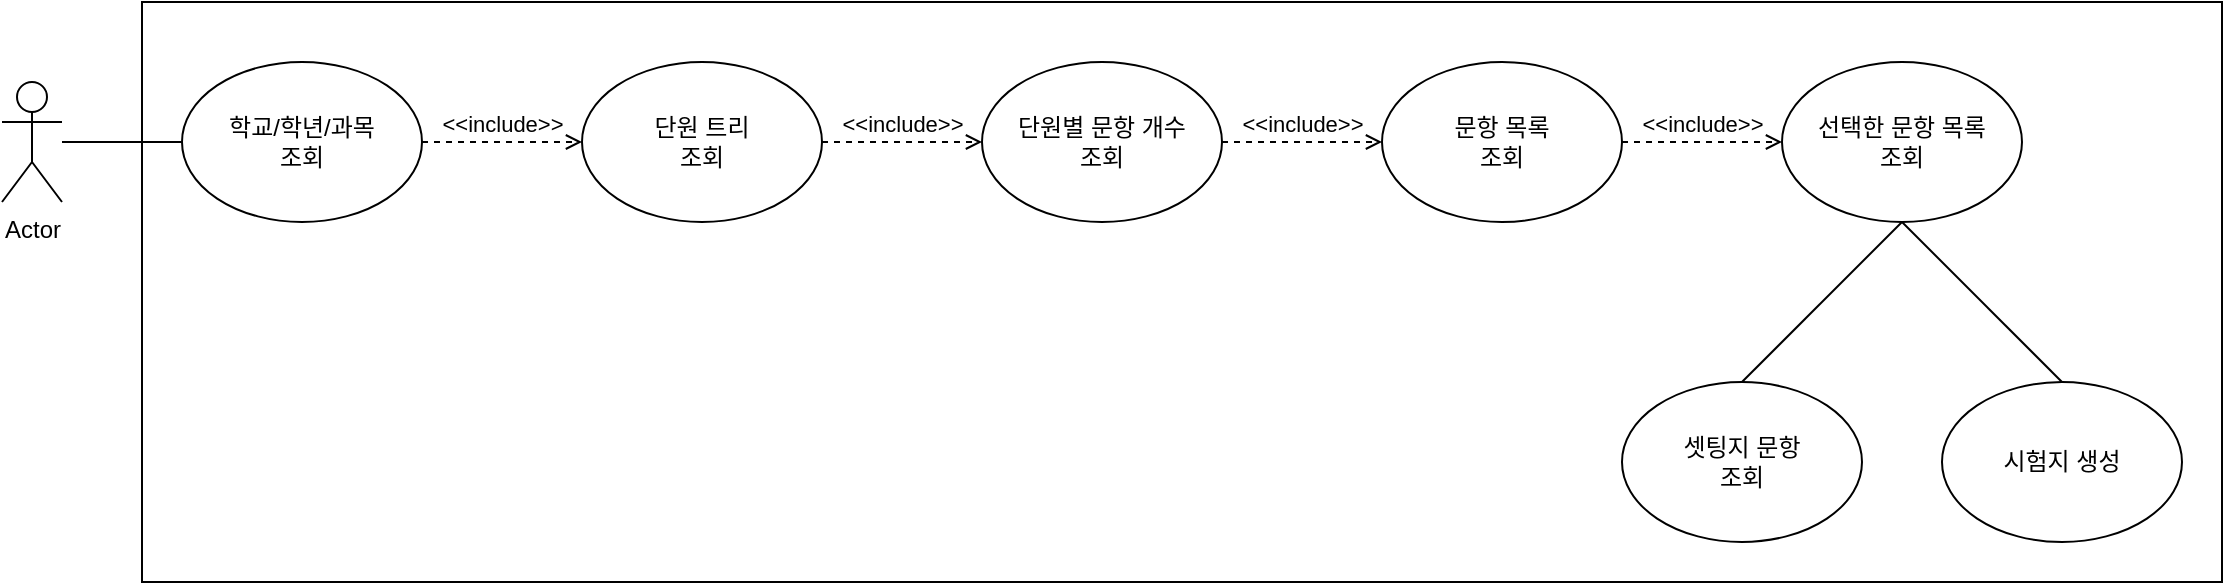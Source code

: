 <mxfile version="21.2.1" type="github">
  <diagram name="페이지-1" id="zTV3JI7mFNbNnCu1XS13">
    <mxGraphModel dx="1434" dy="796" grid="1" gridSize="10" guides="1" tooltips="1" connect="1" arrows="1" fold="1" page="1" pageScale="1" pageWidth="1169" pageHeight="827" math="0" shadow="0">
      <root>
        <mxCell id="0" />
        <mxCell id="1" parent="0" />
        <mxCell id="SqzYUuBk0vN12Bb9rYLq-1" value="" style="rounded=0;whiteSpace=wrap;html=1;" vertex="1" parent="1">
          <mxGeometry x="120" y="40" width="1040" height="290" as="geometry" />
        </mxCell>
        <mxCell id="SqzYUuBk0vN12Bb9rYLq-2" value="Actor" style="shape=umlActor;verticalLabelPosition=bottom;verticalAlign=top;html=1;outlineConnect=0;" vertex="1" parent="1">
          <mxGeometry x="50" y="80" width="30" height="60" as="geometry" />
        </mxCell>
        <mxCell id="SqzYUuBk0vN12Bb9rYLq-3" value="학교/학년/과목&lt;br&gt;조회" style="ellipse;whiteSpace=wrap;html=1;" vertex="1" parent="1">
          <mxGeometry x="140" y="70" width="120" height="80" as="geometry" />
        </mxCell>
        <mxCell id="SqzYUuBk0vN12Bb9rYLq-4" value="단원 트리&lt;br&gt;조회" style="ellipse;whiteSpace=wrap;html=1;" vertex="1" parent="1">
          <mxGeometry x="340" y="70" width="120" height="80" as="geometry" />
        </mxCell>
        <mxCell id="SqzYUuBk0vN12Bb9rYLq-5" value="단원별 문항 개수 &lt;br&gt;조회" style="ellipse;whiteSpace=wrap;html=1;" vertex="1" parent="1">
          <mxGeometry x="540" y="70" width="120" height="80" as="geometry" />
        </mxCell>
        <mxCell id="SqzYUuBk0vN12Bb9rYLq-6" value="문항 목록&lt;br&gt;조회" style="ellipse;whiteSpace=wrap;html=1;" vertex="1" parent="1">
          <mxGeometry x="740" y="70" width="120" height="80" as="geometry" />
        </mxCell>
        <mxCell id="SqzYUuBk0vN12Bb9rYLq-7" value="선택한 문항 목록&lt;br&gt;조회" style="ellipse;whiteSpace=wrap;html=1;" vertex="1" parent="1">
          <mxGeometry x="940" y="70" width="120" height="80" as="geometry" />
        </mxCell>
        <mxCell id="SqzYUuBk0vN12Bb9rYLq-8" value="시험지 생성" style="ellipse;whiteSpace=wrap;html=1;" vertex="1" parent="1">
          <mxGeometry x="1020" y="230" width="120" height="80" as="geometry" />
        </mxCell>
        <mxCell id="SqzYUuBk0vN12Bb9rYLq-9" value="셋팅지 문항&lt;br&gt;조회" style="ellipse;whiteSpace=wrap;html=1;" vertex="1" parent="1">
          <mxGeometry x="860" y="230" width="120" height="80" as="geometry" />
        </mxCell>
        <mxCell id="SqzYUuBk0vN12Bb9rYLq-10" value="&amp;lt;&amp;lt;include&amp;gt;&amp;gt;" style="html=1;verticalAlign=bottom;labelBackgroundColor=none;endArrow=open;endFill=0;dashed=1;rounded=0;exitX=1;exitY=0.5;exitDx=0;exitDy=0;entryX=0;entryY=0.5;entryDx=0;entryDy=0;" edge="1" parent="1" source="SqzYUuBk0vN12Bb9rYLq-3" target="SqzYUuBk0vN12Bb9rYLq-4">
          <mxGeometry width="160" relative="1" as="geometry">
            <mxPoint x="450" y="30" as="sourcePoint" />
            <mxPoint x="610" y="30" as="targetPoint" />
          </mxGeometry>
        </mxCell>
        <mxCell id="SqzYUuBk0vN12Bb9rYLq-11" value="&amp;lt;&amp;lt;include&amp;gt;&amp;gt;" style="html=1;verticalAlign=bottom;labelBackgroundColor=none;endArrow=open;endFill=0;dashed=1;rounded=0;exitX=1;exitY=0.5;exitDx=0;exitDy=0;entryX=0;entryY=0.5;entryDx=0;entryDy=0;" edge="1" parent="1" source="SqzYUuBk0vN12Bb9rYLq-4" target="SqzYUuBk0vN12Bb9rYLq-5">
          <mxGeometry width="160" relative="1" as="geometry">
            <mxPoint x="450" y="30" as="sourcePoint" />
            <mxPoint x="610" y="30" as="targetPoint" />
          </mxGeometry>
        </mxCell>
        <mxCell id="SqzYUuBk0vN12Bb9rYLq-12" value="&amp;lt;&amp;lt;include&amp;gt;&amp;gt;" style="html=1;verticalAlign=bottom;labelBackgroundColor=none;endArrow=open;endFill=0;dashed=1;rounded=0;exitX=1;exitY=0.5;exitDx=0;exitDy=0;entryX=0;entryY=0.5;entryDx=0;entryDy=0;" edge="1" parent="1" source="SqzYUuBk0vN12Bb9rYLq-5" target="SqzYUuBk0vN12Bb9rYLq-6">
          <mxGeometry width="160" relative="1" as="geometry">
            <mxPoint x="450" y="30" as="sourcePoint" />
            <mxPoint x="610" y="30" as="targetPoint" />
          </mxGeometry>
        </mxCell>
        <mxCell id="SqzYUuBk0vN12Bb9rYLq-13" value="&amp;lt;&amp;lt;include&amp;gt;&amp;gt;" style="html=1;verticalAlign=bottom;labelBackgroundColor=none;endArrow=open;endFill=0;dashed=1;rounded=0;exitX=1;exitY=0.5;exitDx=0;exitDy=0;entryX=0;entryY=0.5;entryDx=0;entryDy=0;" edge="1" parent="1" source="SqzYUuBk0vN12Bb9rYLq-6" target="SqzYUuBk0vN12Bb9rYLq-7">
          <mxGeometry width="160" relative="1" as="geometry">
            <mxPoint x="450" y="30" as="sourcePoint" />
            <mxPoint x="610" y="30" as="targetPoint" />
          </mxGeometry>
        </mxCell>
        <mxCell id="SqzYUuBk0vN12Bb9rYLq-14" value="" style="endArrow=none;html=1;rounded=0;entryX=0.5;entryY=1;entryDx=0;entryDy=0;exitX=0.5;exitY=0;exitDx=0;exitDy=0;" edge="1" parent="1" source="SqzYUuBk0vN12Bb9rYLq-9" target="SqzYUuBk0vN12Bb9rYLq-7">
          <mxGeometry relative="1" as="geometry">
            <mxPoint x="560" y="30" as="sourcePoint" />
            <mxPoint x="720" y="30" as="targetPoint" />
          </mxGeometry>
        </mxCell>
        <mxCell id="SqzYUuBk0vN12Bb9rYLq-15" value="" style="endArrow=none;html=1;rounded=0;entryX=0.5;entryY=0;entryDx=0;entryDy=0;" edge="1" parent="1" target="SqzYUuBk0vN12Bb9rYLq-8">
          <mxGeometry relative="1" as="geometry">
            <mxPoint x="1000" y="150" as="sourcePoint" />
            <mxPoint x="720" y="30" as="targetPoint" />
          </mxGeometry>
        </mxCell>
        <mxCell id="SqzYUuBk0vN12Bb9rYLq-16" value="" style="endArrow=none;html=1;rounded=0;entryX=0;entryY=0.5;entryDx=0;entryDy=0;" edge="1" parent="1" source="SqzYUuBk0vN12Bb9rYLq-2" target="SqzYUuBk0vN12Bb9rYLq-3">
          <mxGeometry relative="1" as="geometry">
            <mxPoint x="560" y="30" as="sourcePoint" />
            <mxPoint x="720" y="30" as="targetPoint" />
          </mxGeometry>
        </mxCell>
      </root>
    </mxGraphModel>
  </diagram>
</mxfile>
